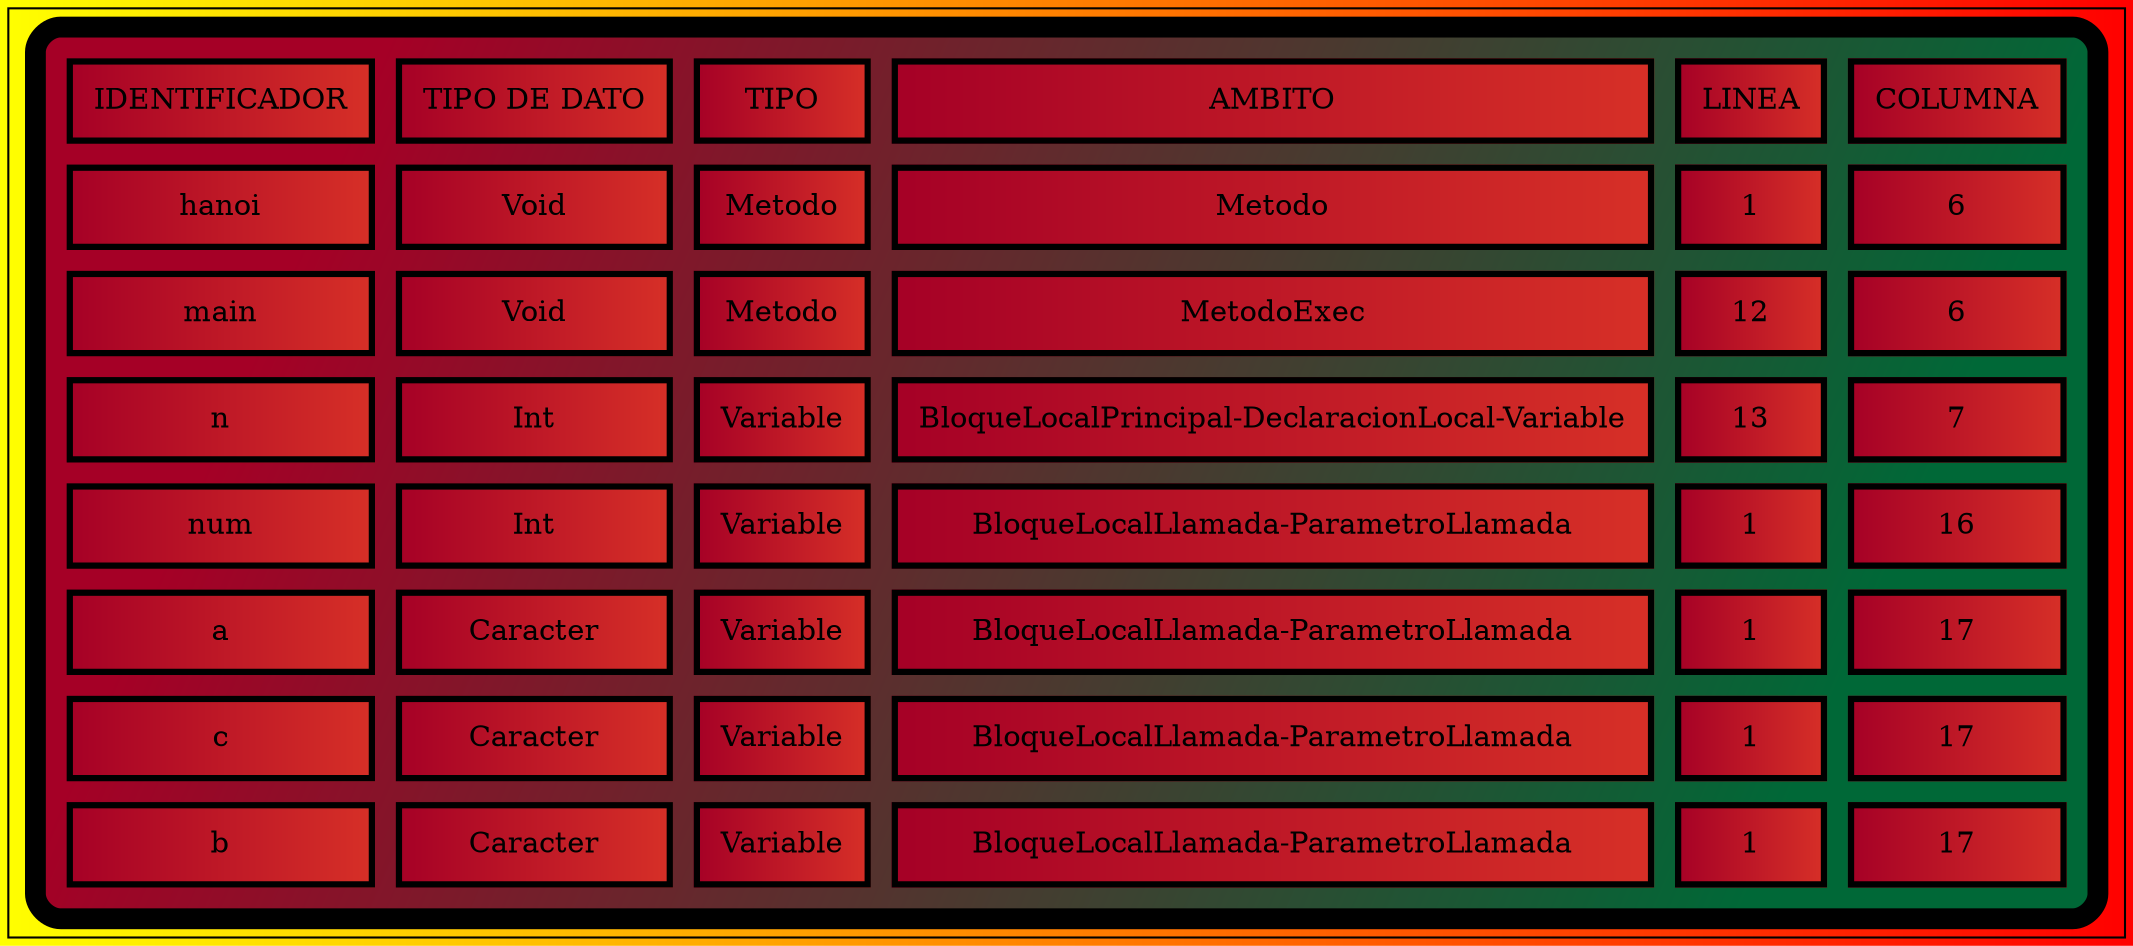 digraph G { bgcolor="yellow:red"
node [shape=filled];
a0 [label=<
<TABLE border="10" cellspacing="10" cellpadding="10" style="rounded" bgcolor="/rdylgn11/1:/rdylgn11/11" gradientangle="315">
<TR>
<TD border="3"  bgcolor="/rdylgn11/1:/rdylgn11/2">IDENTIFICADOR</TD>
<TD border="3"  bgcolor="/rdylgn11/1:/rdylgn11/2">TIPO DE DATO</TD>
<TD border="3"  bgcolor="/rdylgn11/1:/rdylgn11/2">TIPO</TD>
<TD border="3"  bgcolor="/rdylgn11/1:/rdylgn11/2">AMBITO</TD>
<TD border="3"  bgcolor="/rdylgn11/1:/rdylgn11/2">LINEA</TD>
<TD border="3"  bgcolor="/rdylgn11/1:/rdylgn11/2">COLUMNA</TD>
</TR>
<TR>
<TD border="3"  bgcolor="/rdylgn11/1:/rdylgn11/2">hanoi</TD>
<TD border="3"  bgcolor="/rdylgn11/1:/rdylgn11/2">Void</TD>
<TD border="3"  bgcolor="/rdylgn11/1:/rdylgn11/2">Metodo</TD>
<TD border="3"  bgcolor="/rdylgn11/1:/rdylgn11/2">Metodo</TD>
<TD border="3"  bgcolor="/rdylgn11/1:/rdylgn11/2">1</TD>
<TD border="3"  bgcolor="/rdylgn11/1:/rdylgn11/2">6</TD>
</TR>
<TR>
<TD border="3"  bgcolor="/rdylgn11/1:/rdylgn11/2">main</TD>
<TD border="3"  bgcolor="/rdylgn11/1:/rdylgn11/2">Void</TD>
<TD border="3"  bgcolor="/rdylgn11/1:/rdylgn11/2">Metodo</TD>
<TD border="3"  bgcolor="/rdylgn11/1:/rdylgn11/2">MetodoExec</TD>
<TD border="3"  bgcolor="/rdylgn11/1:/rdylgn11/2">12</TD>
<TD border="3"  bgcolor="/rdylgn11/1:/rdylgn11/2">6</TD>
</TR>
<TR>
<TD border="3"  bgcolor="/rdylgn11/1:/rdylgn11/2">n</TD>
<TD border="3"  bgcolor="/rdylgn11/1:/rdylgn11/2">Int</TD>
<TD border="3"  bgcolor="/rdylgn11/1:/rdylgn11/2">Variable</TD>
<TD border="3"  bgcolor="/rdylgn11/1:/rdylgn11/2">BloqueLocalPrincipal-DeclaracionLocal-Variable</TD>
<TD border="3"  bgcolor="/rdylgn11/1:/rdylgn11/2">13</TD>
<TD border="3"  bgcolor="/rdylgn11/1:/rdylgn11/2">7</TD>
</TR>
<TR>
<TD border="3"  bgcolor="/rdylgn11/1:/rdylgn11/2">num</TD>
<TD border="3"  bgcolor="/rdylgn11/1:/rdylgn11/2">Int</TD>
<TD border="3"  bgcolor="/rdylgn11/1:/rdylgn11/2">Variable</TD>
<TD border="3"  bgcolor="/rdylgn11/1:/rdylgn11/2">BloqueLocalLlamada-ParametroLlamada</TD>
<TD border="3"  bgcolor="/rdylgn11/1:/rdylgn11/2">1</TD>
<TD border="3"  bgcolor="/rdylgn11/1:/rdylgn11/2">16</TD>
</TR>
<TR>
<TD border="3"  bgcolor="/rdylgn11/1:/rdylgn11/2">a</TD>
<TD border="3"  bgcolor="/rdylgn11/1:/rdylgn11/2">Caracter</TD>
<TD border="3"  bgcolor="/rdylgn11/1:/rdylgn11/2">Variable</TD>
<TD border="3"  bgcolor="/rdylgn11/1:/rdylgn11/2">BloqueLocalLlamada-ParametroLlamada</TD>
<TD border="3"  bgcolor="/rdylgn11/1:/rdylgn11/2">1</TD>
<TD border="3"  bgcolor="/rdylgn11/1:/rdylgn11/2">17</TD>
</TR>
<TR>
<TD border="3"  bgcolor="/rdylgn11/1:/rdylgn11/2">c</TD>
<TD border="3"  bgcolor="/rdylgn11/1:/rdylgn11/2">Caracter</TD>
<TD border="3"  bgcolor="/rdylgn11/1:/rdylgn11/2">Variable</TD>
<TD border="3"  bgcolor="/rdylgn11/1:/rdylgn11/2">BloqueLocalLlamada-ParametroLlamada</TD>
<TD border="3"  bgcolor="/rdylgn11/1:/rdylgn11/2">1</TD>
<TD border="3"  bgcolor="/rdylgn11/1:/rdylgn11/2">17</TD>
</TR>
<TR>
<TD border="3"  bgcolor="/rdylgn11/1:/rdylgn11/2">b</TD>
<TD border="3"  bgcolor="/rdylgn11/1:/rdylgn11/2">Caracter</TD>
<TD border="3"  bgcolor="/rdylgn11/1:/rdylgn11/2">Variable</TD>
<TD border="3"  bgcolor="/rdylgn11/1:/rdylgn11/2">BloqueLocalLlamada-ParametroLlamada</TD>
<TD border="3"  bgcolor="/rdylgn11/1:/rdylgn11/2">1</TD>
<TD border="3"  bgcolor="/rdylgn11/1:/rdylgn11/2">17</TD>
</TR>
</TABLE>>];
}
